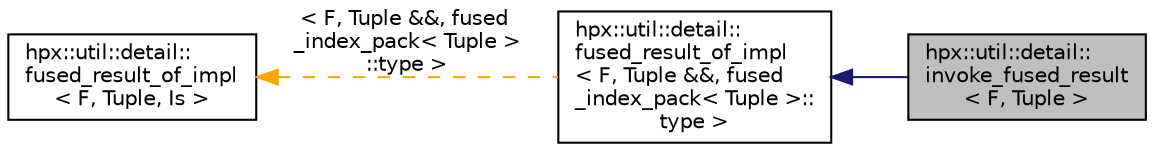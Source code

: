 digraph "hpx::util::detail::invoke_fused_result&lt; F, Tuple &gt;"
{
  edge [fontname="Helvetica",fontsize="10",labelfontname="Helvetica",labelfontsize="10"];
  node [fontname="Helvetica",fontsize="10",shape=record];
  rankdir="LR";
  Node5 [label="hpx::util::detail::\linvoke_fused_result\l\< F, Tuple \>",height=0.2,width=0.4,color="black", fillcolor="grey75", style="filled", fontcolor="black"];
  Node6 -> Node5 [dir="back",color="midnightblue",fontsize="10",style="solid",fontname="Helvetica"];
  Node6 [label="hpx::util::detail::\lfused_result_of_impl\l\< F, Tuple &&, fused\l_index_pack\< Tuple \>::\ltype \>",height=0.2,width=0.4,color="black", fillcolor="white", style="filled",URL="$d9/d10/structhpx_1_1util_1_1detail_1_1fused__result__of__impl.html"];
  Node7 -> Node6 [dir="back",color="orange",fontsize="10",style="dashed",label=" \< F, Tuple &&, fused\l_index_pack\< Tuple \>\l::type \>" ,fontname="Helvetica"];
  Node7 [label="hpx::util::detail::\lfused_result_of_impl\l\< F, Tuple, Is \>",height=0.2,width=0.4,color="black", fillcolor="white", style="filled",URL="$d9/d10/structhpx_1_1util_1_1detail_1_1fused__result__of__impl.html"];
}

